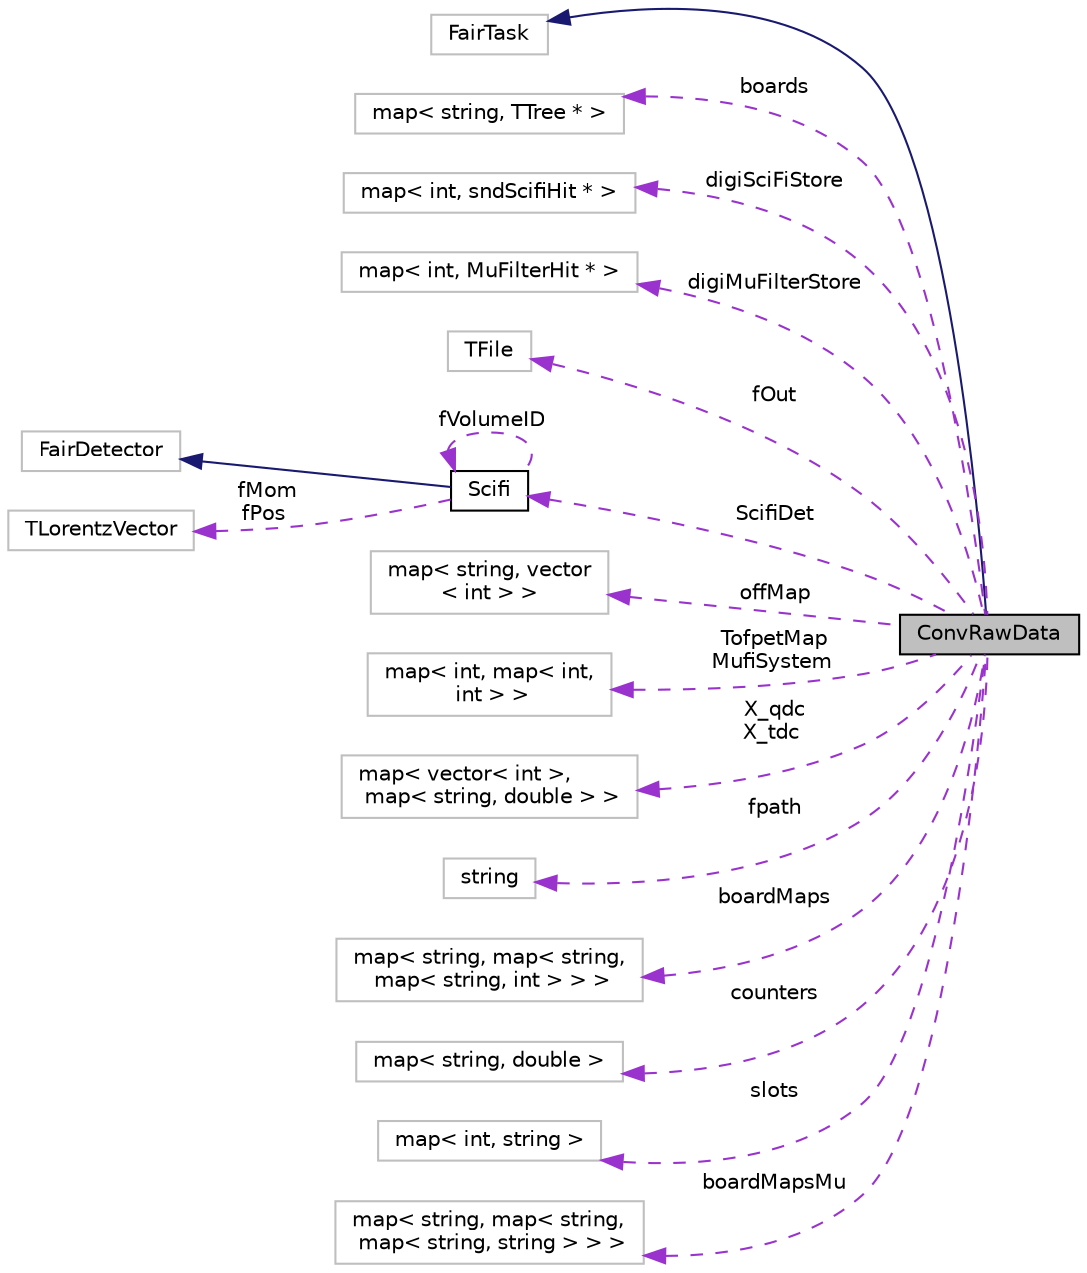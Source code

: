 digraph "ConvRawData"
{
 // LATEX_PDF_SIZE
  edge [fontname="Helvetica",fontsize="10",labelfontname="Helvetica",labelfontsize="10"];
  node [fontname="Helvetica",fontsize="10",shape=record];
  rankdir="LR";
  Node1 [label="ConvRawData",height=0.2,width=0.4,color="black", fillcolor="grey75", style="filled", fontcolor="black",tooltip=" "];
  Node2 -> Node1 [dir="back",color="midnightblue",fontsize="10",style="solid",fontname="Helvetica"];
  Node2 [label="FairTask",height=0.2,width=0.4,color="grey75", fillcolor="white", style="filled",tooltip=" "];
  Node3 -> Node1 [dir="back",color="darkorchid3",fontsize="10",style="dashed",label=" boards" ,fontname="Helvetica"];
  Node3 [label="map\< string, TTree * \>",height=0.2,width=0.4,color="grey75", fillcolor="white", style="filled",tooltip=" "];
  Node4 -> Node1 [dir="back",color="darkorchid3",fontsize="10",style="dashed",label=" digiSciFiStore" ,fontname="Helvetica"];
  Node4 [label="map\< int, sndScifiHit * \>",height=0.2,width=0.4,color="grey75", fillcolor="white", style="filled",tooltip=" "];
  Node5 -> Node1 [dir="back",color="darkorchid3",fontsize="10",style="dashed",label=" digiMuFilterStore" ,fontname="Helvetica"];
  Node5 [label="map\< int, MuFilterHit * \>",height=0.2,width=0.4,color="grey75", fillcolor="white", style="filled",tooltip=" "];
  Node6 -> Node1 [dir="back",color="darkorchid3",fontsize="10",style="dashed",label=" fOut" ,fontname="Helvetica"];
  Node6 [label="TFile",height=0.2,width=0.4,color="grey75", fillcolor="white", style="filled",tooltip=" "];
  Node7 -> Node1 [dir="back",color="darkorchid3",fontsize="10",style="dashed",label=" ScifiDet" ,fontname="Helvetica"];
  Node7 [label="Scifi",height=0.2,width=0.4,color="black", fillcolor="white", style="filled",URL="$classScifi.html",tooltip=" "];
  Node8 -> Node7 [dir="back",color="midnightblue",fontsize="10",style="solid",fontname="Helvetica"];
  Node8 [label="FairDetector",height=0.2,width=0.4,color="grey75", fillcolor="white", style="filled",tooltip=" "];
  Node7 -> Node7 [dir="back",color="darkorchid3",fontsize="10",style="dashed",label=" fVolumeID" ,fontname="Helvetica"];
  Node9 -> Node7 [dir="back",color="darkorchid3",fontsize="10",style="dashed",label=" fMom\nfPos" ,fontname="Helvetica"];
  Node9 [label="TLorentzVector",height=0.2,width=0.4,color="grey75", fillcolor="white", style="filled",tooltip=" "];
  Node10 -> Node1 [dir="back",color="darkorchid3",fontsize="10",style="dashed",label=" offMap" ,fontname="Helvetica"];
  Node10 [label="map\< string, vector\l\< int \> \>",height=0.2,width=0.4,color="grey75", fillcolor="white", style="filled",tooltip=" "];
  Node11 -> Node1 [dir="back",color="darkorchid3",fontsize="10",style="dashed",label=" TofpetMap\nMufiSystem" ,fontname="Helvetica"];
  Node11 [label="map\< int, map\< int,\l int \> \>",height=0.2,width=0.4,color="grey75", fillcolor="white", style="filled",tooltip=" "];
  Node12 -> Node1 [dir="back",color="darkorchid3",fontsize="10",style="dashed",label=" X_qdc\nX_tdc" ,fontname="Helvetica"];
  Node12 [label="map\< vector\< int \>,\l map\< string, double \> \>",height=0.2,width=0.4,color="grey75", fillcolor="white", style="filled",tooltip=" "];
  Node13 -> Node1 [dir="back",color="darkorchid3",fontsize="10",style="dashed",label=" fpath" ,fontname="Helvetica"];
  Node13 [label="string",height=0.2,width=0.4,color="grey75", fillcolor="white", style="filled",tooltip=" "];
  Node14 -> Node1 [dir="back",color="darkorchid3",fontsize="10",style="dashed",label=" boardMaps" ,fontname="Helvetica"];
  Node14 [label="map\< string, map\< string,\l map\< string, int \> \> \>",height=0.2,width=0.4,color="grey75", fillcolor="white", style="filled",tooltip=" "];
  Node15 -> Node1 [dir="back",color="darkorchid3",fontsize="10",style="dashed",label=" counters" ,fontname="Helvetica"];
  Node15 [label="map\< string, double \>",height=0.2,width=0.4,color="grey75", fillcolor="white", style="filled",tooltip=" "];
  Node16 -> Node1 [dir="back",color="darkorchid3",fontsize="10",style="dashed",label=" slots" ,fontname="Helvetica"];
  Node16 [label="map\< int, string \>",height=0.2,width=0.4,color="grey75", fillcolor="white", style="filled",tooltip=" "];
  Node17 -> Node1 [dir="back",color="darkorchid3",fontsize="10",style="dashed",label=" boardMapsMu" ,fontname="Helvetica"];
  Node17 [label="map\< string, map\< string,\l map\< string, string \> \> \>",height=0.2,width=0.4,color="grey75", fillcolor="white", style="filled",tooltip=" "];
}
